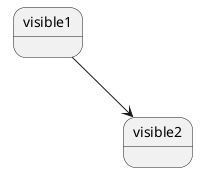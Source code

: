 @startuml
skinparam state<<Layout>> {
    BackgroundColor Transparent
    BorderColor Transparent
    fontColor Transparent
}
skinparam Shadowing<<Layout>> false

state visible1
state invisible1<<Layout>>
state visible2
state invisible2<<Layout>>

visible1 -right[hidden]-> invisible1
visible1 -down[hidden]-> invisible2
invisible1 -down[hidden]-> visible2

visible1 --> visible2

@enduml